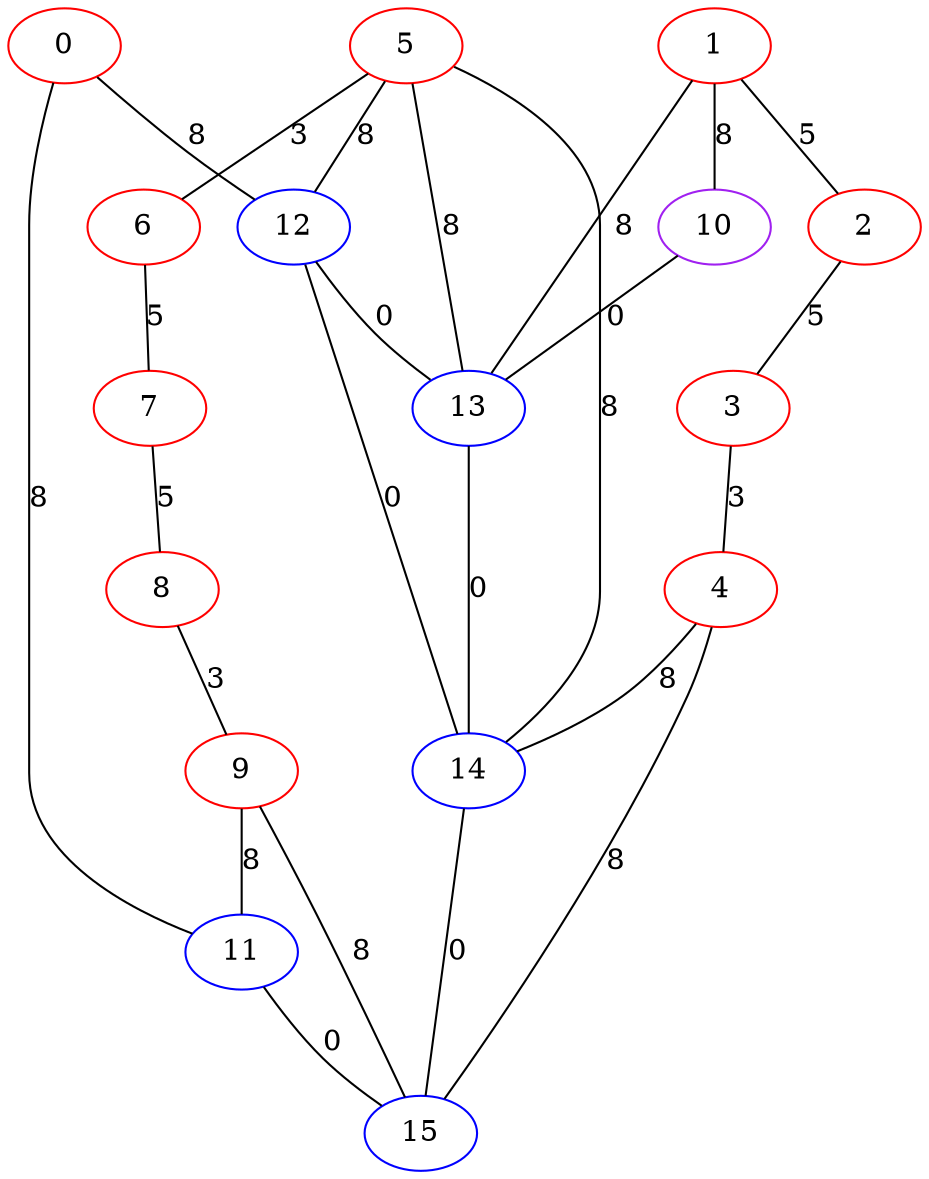 graph "" {
0 [color=red, weight=1];
1 [color=red, weight=1];
2 [color=red, weight=1];
3 [color=red, weight=1];
4 [color=red, weight=1];
5 [color=red, weight=1];
6 [color=red, weight=1];
7 [color=red, weight=1];
8 [color=red, weight=1];
9 [color=red, weight=1];
10 [color=purple, weight=4];
11 [color=blue, weight=3];
12 [color=blue, weight=3];
13 [color=blue, weight=3];
14 [color=blue, weight=3];
15 [color=blue, weight=3];
0 -- 11  [key=0, label=8];
0 -- 12  [key=0, label=8];
1 -- 2  [key=0, label=5];
1 -- 10  [key=0, label=8];
1 -- 13  [key=0, label=8];
2 -- 3  [key=0, label=5];
3 -- 4  [key=0, label=3];
4 -- 14  [key=0, label=8];
4 -- 15  [key=0, label=8];
5 -- 14  [key=0, label=8];
5 -- 12  [key=0, label=8];
5 -- 13  [key=0, label=8];
5 -- 6  [key=0, label=3];
6 -- 7  [key=0, label=5];
7 -- 8  [key=0, label=5];
8 -- 9  [key=0, label=3];
9 -- 11  [key=0, label=8];
9 -- 15  [key=0, label=8];
10 -- 13  [key=0, label=0];
11 -- 15  [key=0, label=0];
12 -- 13  [key=0, label=0];
12 -- 14  [key=0, label=0];
13 -- 14  [key=0, label=0];
14 -- 15  [key=0, label=0];
}
